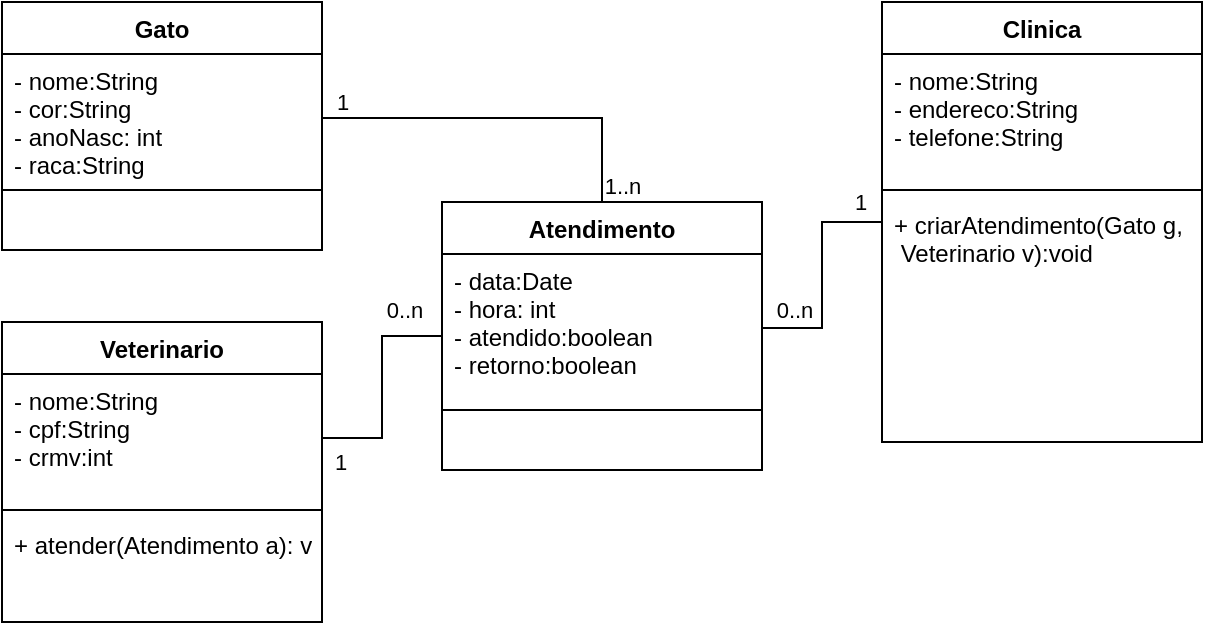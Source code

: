 <mxfile version="17.4.4" type="device"><diagram id="p1yZfKcY5cbI91kzhElf" name="Page-1"><mxGraphModel dx="630" dy="318" grid="1" gridSize="10" guides="1" tooltips="1" connect="1" arrows="1" fold="1" page="1" pageScale="1" pageWidth="827" pageHeight="1169" math="0" shadow="0"><root><mxCell id="0"/><mxCell id="1" parent="0"/><mxCell id="th7tAYc03EdHKH0FRYs_-1" value="Gato" style="swimlane;fontStyle=1;align=center;verticalAlign=top;childLayout=stackLayout;horizontal=1;startSize=26;horizontalStack=0;resizeParent=1;resizeParentMax=0;resizeLast=0;collapsible=1;marginBottom=0;" vertex="1" parent="1"><mxGeometry x="20" y="50" width="160" height="124" as="geometry"/></mxCell><mxCell id="th7tAYc03EdHKH0FRYs_-2" value="- nome:String&#10;- cor:String&#10;- anoNasc: int&#10;- raca:String" style="text;strokeColor=none;fillColor=none;align=left;verticalAlign=top;spacingLeft=4;spacingRight=4;overflow=hidden;rotatable=0;points=[[0,0.5],[1,0.5]];portConstraint=eastwest;" vertex="1" parent="th7tAYc03EdHKH0FRYs_-1"><mxGeometry y="26" width="160" height="64" as="geometry"/></mxCell><mxCell id="th7tAYc03EdHKH0FRYs_-3" value="" style="line;strokeWidth=1;fillColor=none;align=left;verticalAlign=middle;spacingTop=-1;spacingLeft=3;spacingRight=3;rotatable=0;labelPosition=right;points=[];portConstraint=eastwest;" vertex="1" parent="th7tAYc03EdHKH0FRYs_-1"><mxGeometry y="90" width="160" height="8" as="geometry"/></mxCell><mxCell id="th7tAYc03EdHKH0FRYs_-4" value=" " style="text;strokeColor=none;fillColor=none;align=left;verticalAlign=top;spacingLeft=4;spacingRight=4;overflow=hidden;rotatable=0;points=[[0,0.5],[1,0.5]];portConstraint=eastwest;" vertex="1" parent="th7tAYc03EdHKH0FRYs_-1"><mxGeometry y="98" width="160" height="26" as="geometry"/></mxCell><mxCell id="th7tAYc03EdHKH0FRYs_-5" value="Clinica" style="swimlane;fontStyle=1;align=center;verticalAlign=top;childLayout=stackLayout;horizontal=1;startSize=26;horizontalStack=0;resizeParent=1;resizeParentMax=0;resizeLast=0;collapsible=1;marginBottom=0;" vertex="1" parent="1"><mxGeometry x="460" y="50" width="160" height="220" as="geometry"/></mxCell><mxCell id="th7tAYc03EdHKH0FRYs_-6" value="- nome:String&#10;- endereco:String&#10;- telefone:String" style="text;strokeColor=none;fillColor=none;align=left;verticalAlign=top;spacingLeft=4;spacingRight=4;overflow=hidden;rotatable=0;points=[[0,0.5],[1,0.5]];portConstraint=eastwest;" vertex="1" parent="th7tAYc03EdHKH0FRYs_-5"><mxGeometry y="26" width="160" height="64" as="geometry"/></mxCell><mxCell id="th7tAYc03EdHKH0FRYs_-7" value="" style="line;strokeWidth=1;fillColor=none;align=left;verticalAlign=middle;spacingTop=-1;spacingLeft=3;spacingRight=3;rotatable=0;labelPosition=right;points=[];portConstraint=eastwest;" vertex="1" parent="th7tAYc03EdHKH0FRYs_-5"><mxGeometry y="90" width="160" height="8" as="geometry"/></mxCell><mxCell id="th7tAYc03EdHKH0FRYs_-8" value="+ criarAtendimento(Gato g,&#10; Veterinario v):void&#10; " style="text;strokeColor=none;fillColor=none;align=left;verticalAlign=top;spacingLeft=4;spacingRight=4;overflow=hidden;rotatable=0;points=[[0,0.5],[1,0.5]];portConstraint=eastwest;" vertex="1" parent="th7tAYc03EdHKH0FRYs_-5"><mxGeometry y="98" width="160" height="122" as="geometry"/></mxCell><mxCell id="th7tAYc03EdHKH0FRYs_-9" value="Veterinario" style="swimlane;fontStyle=1;align=center;verticalAlign=top;childLayout=stackLayout;horizontal=1;startSize=26;horizontalStack=0;resizeParent=1;resizeParentMax=0;resizeLast=0;collapsible=1;marginBottom=0;" vertex="1" parent="1"><mxGeometry x="20" y="210" width="160" height="150" as="geometry"/></mxCell><mxCell id="th7tAYc03EdHKH0FRYs_-10" value="- nome:String&#10;- cpf:String&#10;- crmv:int" style="text;strokeColor=none;fillColor=none;align=left;verticalAlign=top;spacingLeft=4;spacingRight=4;overflow=hidden;rotatable=0;points=[[0,0.5],[1,0.5]];portConstraint=eastwest;" vertex="1" parent="th7tAYc03EdHKH0FRYs_-9"><mxGeometry y="26" width="160" height="64" as="geometry"/></mxCell><mxCell id="th7tAYc03EdHKH0FRYs_-11" value="" style="line;strokeWidth=1;fillColor=none;align=left;verticalAlign=middle;spacingTop=-1;spacingLeft=3;spacingRight=3;rotatable=0;labelPosition=right;points=[];portConstraint=eastwest;" vertex="1" parent="th7tAYc03EdHKH0FRYs_-9"><mxGeometry y="90" width="160" height="8" as="geometry"/></mxCell><mxCell id="th7tAYc03EdHKH0FRYs_-12" value="+ atender(Atendimento a): void" style="text;strokeColor=none;fillColor=none;align=left;verticalAlign=top;spacingLeft=4;spacingRight=4;overflow=hidden;rotatable=0;points=[[0,0.5],[1,0.5]];portConstraint=eastwest;" vertex="1" parent="th7tAYc03EdHKH0FRYs_-9"><mxGeometry y="98" width="160" height="52" as="geometry"/></mxCell><mxCell id="th7tAYc03EdHKH0FRYs_-14" value="Atendimento" style="swimlane;fontStyle=1;align=center;verticalAlign=top;childLayout=stackLayout;horizontal=1;startSize=26;horizontalStack=0;resizeParent=1;resizeParentMax=0;resizeLast=0;collapsible=1;marginBottom=0;" vertex="1" parent="1"><mxGeometry x="240" y="150" width="160" height="134" as="geometry"/></mxCell><mxCell id="th7tAYc03EdHKH0FRYs_-15" value="- data:Date&#10;- hora: int&#10;- atendido:boolean&#10;- retorno:boolean&#10;" style="text;strokeColor=none;fillColor=none;align=left;verticalAlign=top;spacingLeft=4;spacingRight=4;overflow=hidden;rotatable=0;points=[[0,0.5],[1,0.5]];portConstraint=eastwest;" vertex="1" parent="th7tAYc03EdHKH0FRYs_-14"><mxGeometry y="26" width="160" height="74" as="geometry"/></mxCell><mxCell id="th7tAYc03EdHKH0FRYs_-16" value="" style="line;strokeWidth=1;fillColor=none;align=left;verticalAlign=middle;spacingTop=-1;spacingLeft=3;spacingRight=3;rotatable=0;labelPosition=right;points=[];portConstraint=eastwest;" vertex="1" parent="th7tAYc03EdHKH0FRYs_-14"><mxGeometry y="100" width="160" height="8" as="geometry"/></mxCell><mxCell id="th7tAYc03EdHKH0FRYs_-17" value=" " style="text;strokeColor=none;fillColor=none;align=left;verticalAlign=top;spacingLeft=4;spacingRight=4;overflow=hidden;rotatable=0;points=[[0,0.5],[1,0.5]];portConstraint=eastwest;" vertex="1" parent="th7tAYc03EdHKH0FRYs_-14"><mxGeometry y="108" width="160" height="26" as="geometry"/></mxCell><mxCell id="th7tAYc03EdHKH0FRYs_-18" style="edgeStyle=orthogonalEdgeStyle;rounded=0;orthogonalLoop=1;jettySize=auto;html=1;endArrow=none;endFill=0;" edge="1" parent="1" source="th7tAYc03EdHKH0FRYs_-2" target="th7tAYc03EdHKH0FRYs_-14"><mxGeometry relative="1" as="geometry"/></mxCell><mxCell id="th7tAYc03EdHKH0FRYs_-19" value="1" style="edgeLabel;html=1;align=center;verticalAlign=middle;resizable=0;points=[];" vertex="1" connectable="0" parent="th7tAYc03EdHKH0FRYs_-18"><mxGeometry x="-0.921" y="-1" relative="1" as="geometry"><mxPoint x="3" y="-9" as="offset"/></mxGeometry></mxCell><mxCell id="th7tAYc03EdHKH0FRYs_-20" value="1..n" style="edgeLabel;html=1;align=center;verticalAlign=middle;resizable=0;points=[];" vertex="1" connectable="0" parent="th7tAYc03EdHKH0FRYs_-18"><mxGeometry x="0.906" relative="1" as="geometry"><mxPoint x="10" as="offset"/></mxGeometry></mxCell><mxCell id="th7tAYc03EdHKH0FRYs_-21" style="edgeStyle=orthogonalEdgeStyle;rounded=0;orthogonalLoop=1;jettySize=auto;html=1;endArrow=none;endFill=0;" edge="1" parent="1" source="th7tAYc03EdHKH0FRYs_-10" target="th7tAYc03EdHKH0FRYs_-14"><mxGeometry relative="1" as="geometry"/></mxCell><mxCell id="th7tAYc03EdHKH0FRYs_-22" value="0..n" style="edgeLabel;html=1;align=center;verticalAlign=middle;resizable=0;points=[];" vertex="1" connectable="0" parent="th7tAYc03EdHKH0FRYs_-21"><mxGeometry x="0.877" y="2" relative="1" as="geometry"><mxPoint x="-12" y="-11" as="offset"/></mxGeometry></mxCell><mxCell id="th7tAYc03EdHKH0FRYs_-23" value="1" style="edgeLabel;html=1;align=center;verticalAlign=middle;resizable=0;points=[];" vertex="1" connectable="0" parent="th7tAYc03EdHKH0FRYs_-21"><mxGeometry x="-0.894" y="1" relative="1" as="geometry"><mxPoint x="3" y="13" as="offset"/></mxGeometry></mxCell><mxCell id="th7tAYc03EdHKH0FRYs_-24" style="edgeStyle=orthogonalEdgeStyle;rounded=0;orthogonalLoop=1;jettySize=auto;html=1;endArrow=none;endFill=0;" edge="1" parent="1" source="th7tAYc03EdHKH0FRYs_-15" target="th7tAYc03EdHKH0FRYs_-5"><mxGeometry relative="1" as="geometry"/></mxCell><mxCell id="th7tAYc03EdHKH0FRYs_-25" value="1" style="edgeLabel;html=1;align=center;verticalAlign=middle;resizable=0;points=[];" vertex="1" connectable="0" parent="th7tAYc03EdHKH0FRYs_-24"><mxGeometry x="0.801" relative="1" as="geometry"><mxPoint y="-10" as="offset"/></mxGeometry></mxCell><mxCell id="th7tAYc03EdHKH0FRYs_-26" value="0..n" style="edgeLabel;html=1;align=center;verticalAlign=middle;resizable=0;points=[];" vertex="1" connectable="0" parent="th7tAYc03EdHKH0FRYs_-24"><mxGeometry x="-0.827" y="1" relative="1" as="geometry"><mxPoint x="6" y="-8" as="offset"/></mxGeometry></mxCell></root></mxGraphModel></diagram></mxfile>